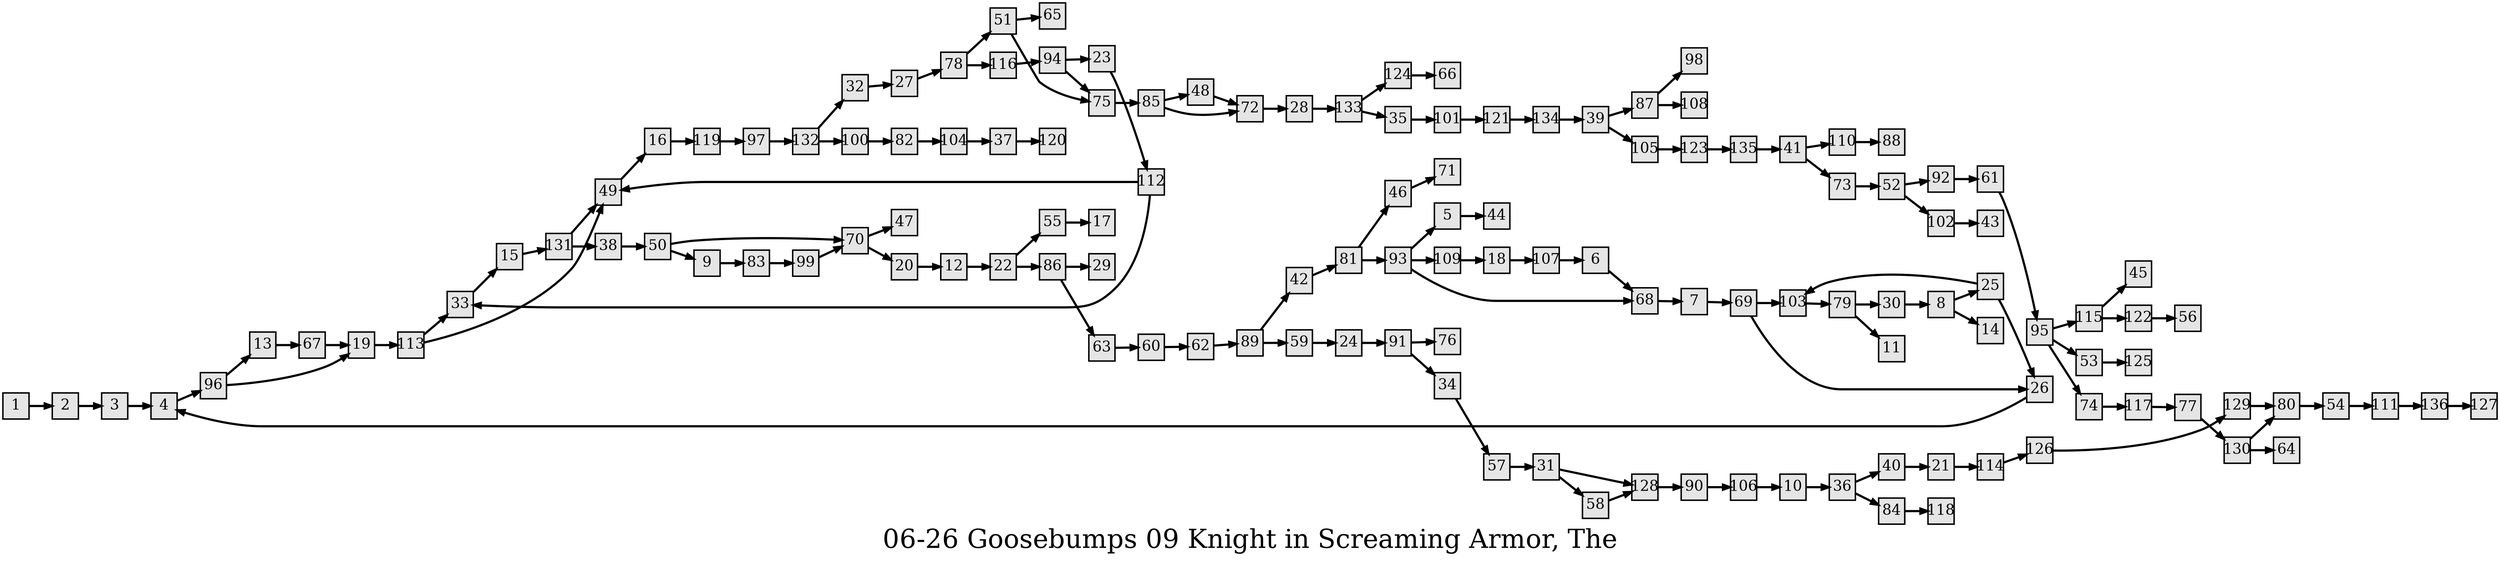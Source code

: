 digraph g{
  graph [ label="06-26 Goosebumps 09 Knight in Screaming Armor, The" rankdir=LR, ordering=out, fontsize=36, nodesep="0.35", ranksep="0.45"];
  node  [shape=rect, penwidth=2, fontsize=20, style=filled, fillcolor=grey90, margin="0,0", labelfloat=true, regular=true, fixedsize=true];
  edge  [labelfloat=true, penwidth=3, fontsize=12];
  // ---;
  // group  : Katz;
  // id     : 06-26;
  // gbid   : 1207;
  // series : Give Yourself Goosebumps;
  // title  : Knight in Screaming Armor, The;
  // author : R.L. Stine;
  // credit:;
  // - name : Yee-Ann Wong;
  // role : encoder;
  // date : 2017-08-24;
  // - name : Jeremy Douglass;
  // role : editor;
  // date : 2017-10-19;
  // render:;
  // - name   : small;
  // styles : gvStyles-small.txt;
  // engine : dot;
  // comment: >;
  
  // ---;
  
  // From | To | Label;
  
  1 -> 2;
  2 -> 3;
  3 -> 4;
  4 -> 96;
  5 -> 44;
  6 -> 68;
  7 -> 69;
  8 -> 25;
  8 -> 14;
  9 -> 83;
  10 -> 36;
  12 -> 22;
  13 -> 67;
  15 -> 131;
  16 -> 119;
  18 -> 107;
  19 -> 113;
  20 -> 12;
  21 -> 114;
  22 -> 55;
  22 -> 86;
  23 -> 112;
  24 -> 91;
  25 -> 103;
  25 -> 26;
  26 -> 4;
  27 -> 78;
  28 -> 133;
  30 -> 8;
  31 -> 128;
  31 -> 58;
  32 -> 27;
  33 -> 15;
  34 -> 57;
  35 -> 101;
  36 -> 40;
  36 -> 84;
  37 -> 120;
  38 -> 50;
  39 -> 87;
  39 -> 105;
  40 -> 21;
  41 -> 110;
  41 -> 73;
  42 -> 81;
  46 -> 71;
  48 -> 72;
  49 -> 16;
  50 -> 70;
  50 -> 9;
  51 -> 75;
  51 -> 65;
  52 -> 92;
  52 -> 102;
  53 -> 125;
  54 -> 111;
  55 -> 17;
  57 -> 31;
  58 -> 128;
  59 -> 24;
  60 -> 62;
  61 -> 95;
  62 -> 89;
  63 -> 60;
  67 -> 19;
  68 -> 7;
  69 -> 103;
  69 -> 26;
  70 -> 20;
  70 -> 47;
  72 -> 28;
  73 -> 52;
  74 -> 117;
  75 -> 85;
  77 -> 130;
  78 -> 51;
  78 -> 116;
  79 -> 30;
  79 -> 11;
  80 -> 54;
  81 -> 46;
  81 -> 93;
  82 -> 104;
  83 -> 99;
  84 -> 118;
  85 -> 48;
  85 -> 72;
  86 -> 63;
  86 -> 29;
  87 -> 98;
  87 -> 108;
  89 -> 42;
  89 -> 59;
  90 -> 106;
  91 -> 34;
  91 -> 76;
  92 -> 61;
  93 -> 5;
  93 -> 109;
  93 -> 68;
  94 -> 23;
  94 -> 75;
  95 -> 115;
  95 -> 53;
  95 -> 74;
  96 -> 13;
  96 -> 19;
  97 -> 132;
  99 -> 70;
  100 -> 82;
  101 -> 121;
  102 -> 43;
  103 -> 79;
  104 -> 37;
  105 -> 123;
  106 -> 10;
  107 -> 6;
  109 -> 18;
  110 -> 88;
  111 -> 136;
  112 -> 33;
  112 -> 49;
  113 -> 33;
  113 -> 49;
  114 -> 126;
  115 -> 45;
  115 -> 122;
  116 -> 94;
  117 -> 77;
  119 -> 97;
  121 -> 134;
  122 -> 56;
  123 -> 135;
  124 -> 66;
  126 -> 129;
  128 -> 90;
  129 -> 80;
  130 -> 80;
  130 -> 64;
  131 -> 49;
  131 -> 38;
  132 -> 32;
  132 -> 100;
  133 -> 124;
  133 -> 35;
  134 -> 39;
  135 -> 41;
  136 -> 127;
}

